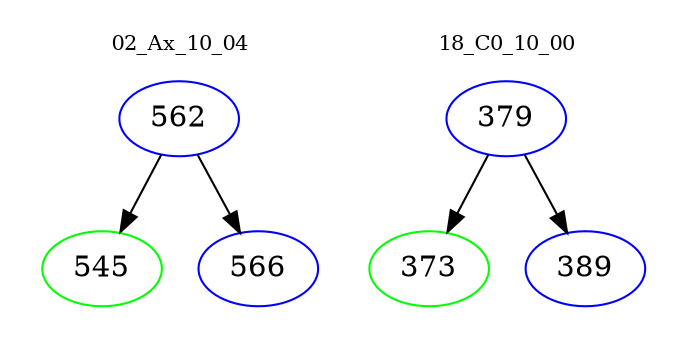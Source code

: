 digraph{
subgraph cluster_0 {
color = white
label = "02_Ax_10_04";
fontsize=10;
T0_562 [label="562", color="blue"]
T0_562 -> T0_545 [color="black"]
T0_545 [label="545", color="green"]
T0_562 -> T0_566 [color="black"]
T0_566 [label="566", color="blue"]
}
subgraph cluster_1 {
color = white
label = "18_C0_10_00";
fontsize=10;
T1_379 [label="379", color="blue"]
T1_379 -> T1_373 [color="black"]
T1_373 [label="373", color="green"]
T1_379 -> T1_389 [color="black"]
T1_389 [label="389", color="blue"]
}
}
